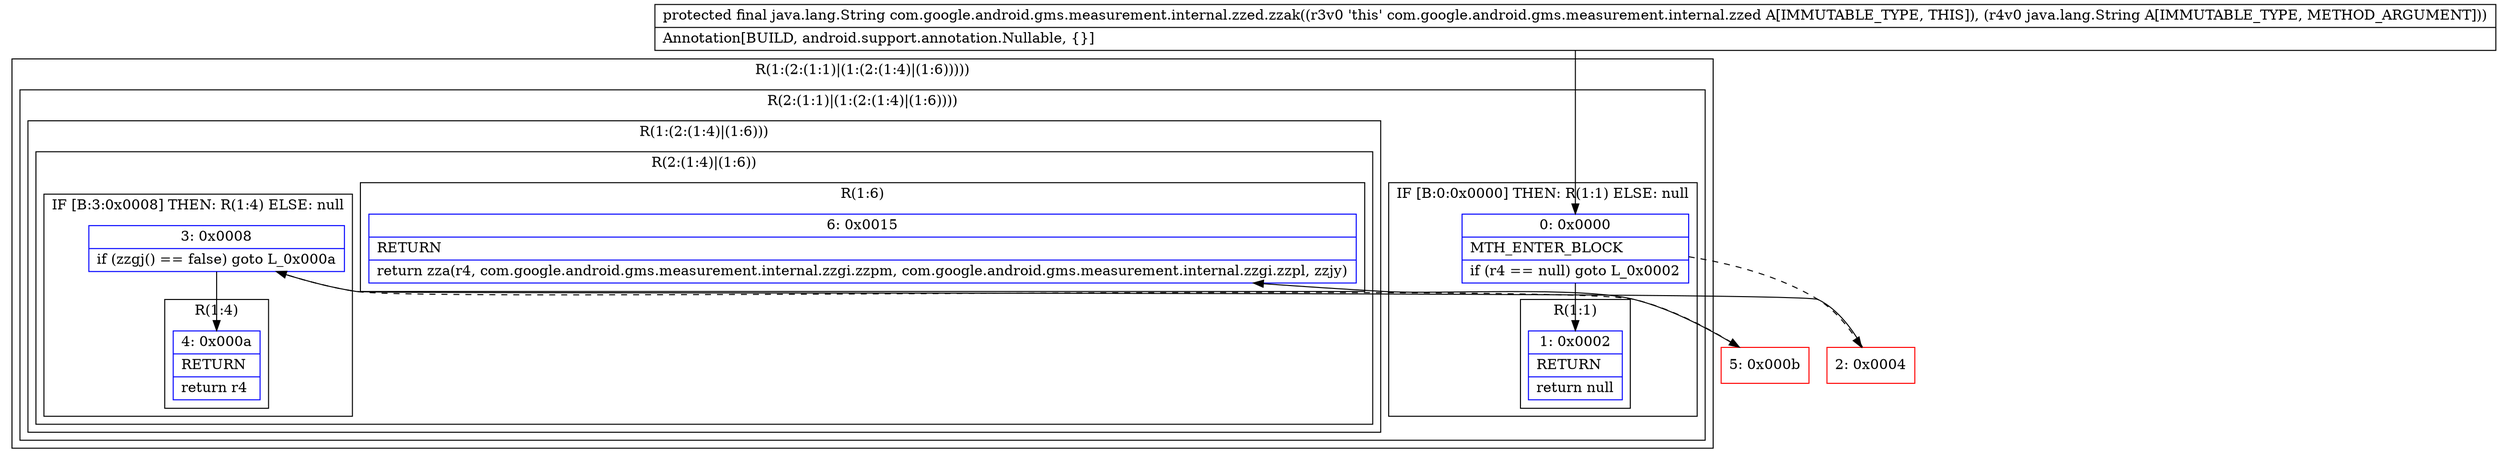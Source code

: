 digraph "CFG forcom.google.android.gms.measurement.internal.zzed.zzak(Ljava\/lang\/String;)Ljava\/lang\/String;" {
subgraph cluster_Region_1031668516 {
label = "R(1:(2:(1:1)|(1:(2:(1:4)|(1:6)))))";
node [shape=record,color=blue];
subgraph cluster_Region_1852127404 {
label = "R(2:(1:1)|(1:(2:(1:4)|(1:6))))";
node [shape=record,color=blue];
subgraph cluster_IfRegion_1247584418 {
label = "IF [B:0:0x0000] THEN: R(1:1) ELSE: null";
node [shape=record,color=blue];
Node_0 [shape=record,label="{0\:\ 0x0000|MTH_ENTER_BLOCK\l|if (r4 == null) goto L_0x0002\l}"];
subgraph cluster_Region_738637940 {
label = "R(1:1)";
node [shape=record,color=blue];
Node_1 [shape=record,label="{1\:\ 0x0002|RETURN\l|return null\l}"];
}
}
subgraph cluster_Region_1630333427 {
label = "R(1:(2:(1:4)|(1:6)))";
node [shape=record,color=blue];
subgraph cluster_Region_642452770 {
label = "R(2:(1:4)|(1:6))";
node [shape=record,color=blue];
subgraph cluster_IfRegion_163438841 {
label = "IF [B:3:0x0008] THEN: R(1:4) ELSE: null";
node [shape=record,color=blue];
Node_3 [shape=record,label="{3\:\ 0x0008|if (zzgj() == false) goto L_0x000a\l}"];
subgraph cluster_Region_283192482 {
label = "R(1:4)";
node [shape=record,color=blue];
Node_4 [shape=record,label="{4\:\ 0x000a|RETURN\l|return r4\l}"];
}
}
subgraph cluster_Region_369376316 {
label = "R(1:6)";
node [shape=record,color=blue];
Node_6 [shape=record,label="{6\:\ 0x0015|RETURN\l|return zza(r4, com.google.android.gms.measurement.internal.zzgi.zzpm, com.google.android.gms.measurement.internal.zzgi.zzpl, zzjy)\l}"];
}
}
}
}
}
Node_2 [shape=record,color=red,label="{2\:\ 0x0004}"];
Node_5 [shape=record,color=red,label="{5\:\ 0x000b}"];
MethodNode[shape=record,label="{protected final java.lang.String com.google.android.gms.measurement.internal.zzed.zzak((r3v0 'this' com.google.android.gms.measurement.internal.zzed A[IMMUTABLE_TYPE, THIS]), (r4v0 java.lang.String A[IMMUTABLE_TYPE, METHOD_ARGUMENT]))  | Annotation[BUILD, android.support.annotation.Nullable, \{\}]\l}"];
MethodNode -> Node_0;
Node_0 -> Node_1;
Node_0 -> Node_2[style=dashed];
Node_3 -> Node_4;
Node_3 -> Node_5[style=dashed];
Node_2 -> Node_3;
Node_5 -> Node_6;
}

